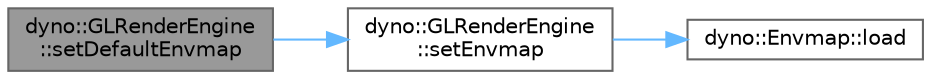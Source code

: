 digraph "dyno::GLRenderEngine::setDefaultEnvmap"
{
 // LATEX_PDF_SIZE
  bgcolor="transparent";
  edge [fontname=Helvetica,fontsize=10,labelfontname=Helvetica,labelfontsize=10];
  node [fontname=Helvetica,fontsize=10,shape=box,height=0.2,width=0.4];
  rankdir="LR";
  Node1 [id="Node000001",label="dyno::GLRenderEngine\l::setDefaultEnvmap",height=0.2,width=0.4,color="gray40", fillcolor="grey60", style="filled", fontcolor="black",tooltip=" "];
  Node1 -> Node2 [id="edge1_Node000001_Node000002",color="steelblue1",style="solid",tooltip=" "];
  Node2 [id="Node000002",label="dyno::GLRenderEngine\l::setEnvmap",height=0.2,width=0.4,color="grey40", fillcolor="white", style="filled",URL="$classdyno_1_1_g_l_render_engine.html#ad485112ff4568dd837a5159fd1d8958b",tooltip=" "];
  Node2 -> Node3 [id="edge2_Node000002_Node000003",color="steelblue1",style="solid",tooltip=" "];
  Node3 [id="Node000003",label="dyno::Envmap::load",height=0.2,width=0.4,color="grey40", fillcolor="white", style="filled",URL="$classdyno_1_1_envmap.html#a7bcba35d948189759f1e6dea0d3309d7",tooltip=" "];
}
